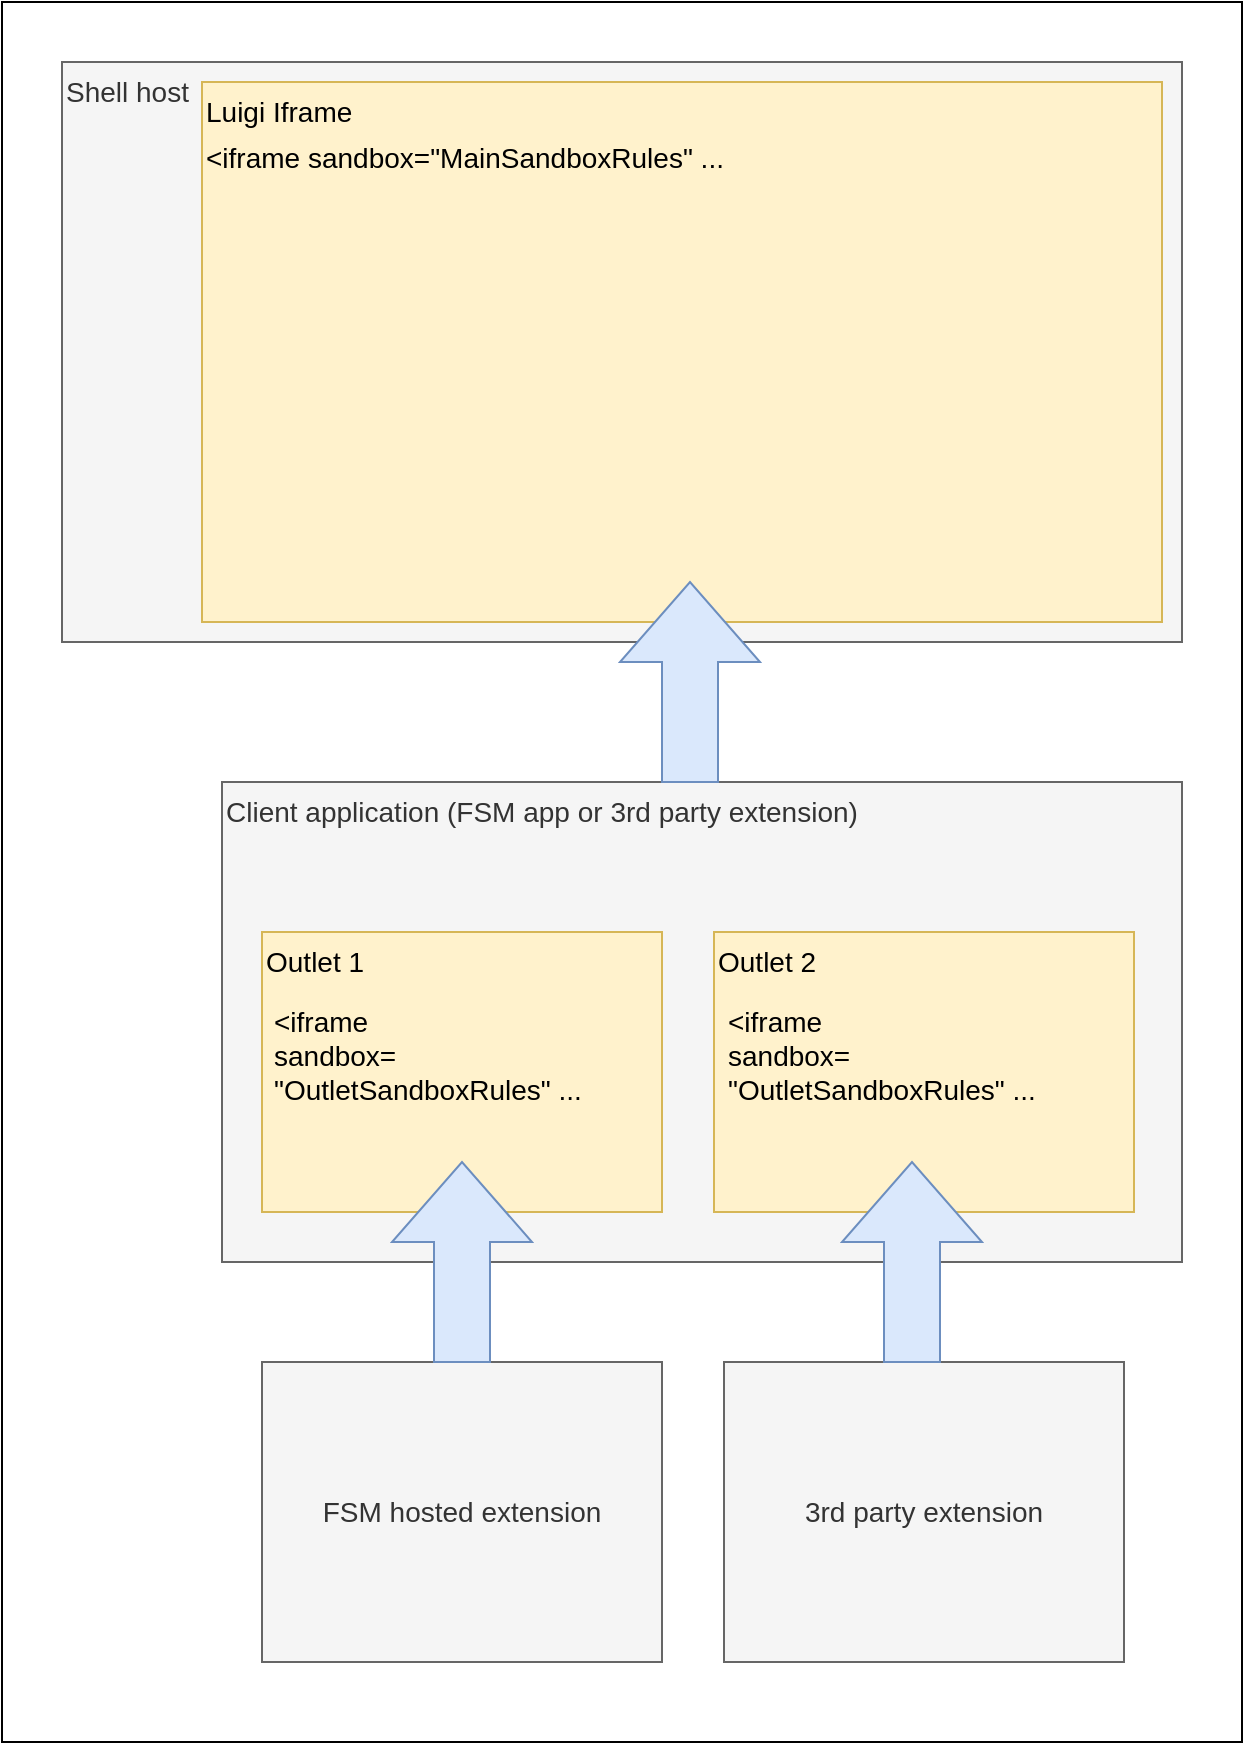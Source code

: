 <mxfile version="15.9.1" type="github">
  <diagram id="TylROgOIzyObJvoiJXDS" name="Page-1">
    <mxGraphModel dx="1202" dy="758" grid="1" gridSize="10" guides="1" tooltips="1" connect="1" arrows="1" fold="1" page="1" pageScale="1" pageWidth="827" pageHeight="1169" math="0" shadow="0">
      <root>
        <mxCell id="0" />
        <mxCell id="1" parent="0" />
        <mxCell id="FrTccziTOztPPVVLW6pE-21" value="" style="rounded=0;whiteSpace=wrap;html=1;fontSize=14;" vertex="1" parent="1">
          <mxGeometry x="10" y="10" width="620" height="870" as="geometry" />
        </mxCell>
        <mxCell id="FrTccziTOztPPVVLW6pE-3" value="&lt;div style=&quot;font-size: 14px;&quot;&gt;Shell host&lt;br style=&quot;font-size: 14px;&quot;&gt;&lt;/div&gt;" style="rounded=0;whiteSpace=wrap;html=1;align=left;verticalAlign=top;fillColor=#f5f5f5;strokeColor=#666666;fontColor=#333333;fontSize=14;" vertex="1" parent="1">
          <mxGeometry x="40" y="40" width="560" height="290" as="geometry" />
        </mxCell>
        <mxCell id="FrTccziTOztPPVVLW6pE-4" value="Luigi Iframe" style="rounded=0;whiteSpace=wrap;html=1;align=left;verticalAlign=top;fillColor=#fff2cc;strokeColor=#d6b656;fontSize=14;" vertex="1" parent="1">
          <mxGeometry x="110" y="50" width="480" height="270" as="geometry" />
        </mxCell>
        <mxCell id="FrTccziTOztPPVVLW6pE-6" value="Client application (FSM app or 3rd party extension)" style="rounded=0;whiteSpace=wrap;html=1;fillColor=#f5f5f5;fontColor=#333333;strokeColor=#666666;align=left;verticalAlign=top;fontSize=14;" vertex="1" parent="1">
          <mxGeometry x="120" y="400" width="480" height="240" as="geometry" />
        </mxCell>
        <mxCell id="FrTccziTOztPPVVLW6pE-7" value="Outlet 1" style="rounded=0;whiteSpace=wrap;html=1;verticalAlign=top;align=left;fillColor=#fff2cc;strokeColor=#d6b656;fontSize=14;" vertex="1" parent="1">
          <mxGeometry x="140" y="475" width="200" height="140" as="geometry" />
        </mxCell>
        <mxCell id="FrTccziTOztPPVVLW6pE-8" value="Outlet 2" style="rounded=0;whiteSpace=wrap;html=1;verticalAlign=top;align=left;fillColor=#fff2cc;strokeColor=#d6b656;fontSize=14;" vertex="1" parent="1">
          <mxGeometry x="366" y="475" width="210" height="140" as="geometry" />
        </mxCell>
        <mxCell id="FrTccziTOztPPVVLW6pE-10" value="" style="html=1;shadow=0;dashed=0;align=center;verticalAlign=middle;shape=mxgraph.arrows2.arrow;dy=0.6;dx=40;direction=north;notch=0;fillColor=#dae8fc;strokeColor=#6c8ebf;" vertex="1" parent="1">
          <mxGeometry x="319" y="300" width="70" height="100" as="geometry" />
        </mxCell>
        <mxCell id="FrTccziTOztPPVVLW6pE-12" value="FSM hosted extension" style="rounded=0;whiteSpace=wrap;html=1;fillColor=#f5f5f5;fontColor=#333333;strokeColor=#666666;fontSize=14;" vertex="1" parent="1">
          <mxGeometry x="140" y="690" width="200" height="150" as="geometry" />
        </mxCell>
        <mxCell id="FrTccziTOztPPVVLW6pE-13" value="3rd party extension" style="rounded=0;whiteSpace=wrap;html=1;fillColor=#f5f5f5;fontColor=#333333;strokeColor=#666666;fontSize=14;" vertex="1" parent="1">
          <mxGeometry x="371" y="690" width="200" height="150" as="geometry" />
        </mxCell>
        <mxCell id="FrTccziTOztPPVVLW6pE-15" value="" style="html=1;shadow=0;dashed=0;align=center;verticalAlign=middle;shape=mxgraph.arrows2.arrow;dy=0.6;dx=40;direction=north;notch=0;fillColor=#dae8fc;strokeColor=#6c8ebf;" vertex="1" parent="1">
          <mxGeometry x="205" y="590" width="70" height="100" as="geometry" />
        </mxCell>
        <mxCell id="FrTccziTOztPPVVLW6pE-16" value="" style="html=1;shadow=0;dashed=0;align=center;verticalAlign=middle;shape=mxgraph.arrows2.arrow;dy=0.6;dx=40;direction=north;notch=0;fillColor=#dae8fc;strokeColor=#6c8ebf;" vertex="1" parent="1">
          <mxGeometry x="430" y="590" width="70" height="100" as="geometry" />
        </mxCell>
        <mxCell id="FrTccziTOztPPVVLW6pE-17" value="&lt;div style=&quot;font-size: 14px;&quot;&gt;&amp;lt;iframe sandbox=&quot;MainSandboxRules&quot; ...&lt;br style=&quot;font-size: 14px;&quot;&gt;&lt;/div&gt;" style="text;html=1;resizable=0;autosize=1;align=left;verticalAlign=middle;points=[];fillColor=none;strokeColor=none;rounded=0;fontSize=14;" vertex="1" parent="1">
          <mxGeometry x="110" y="78" width="270" height="20" as="geometry" />
        </mxCell>
        <mxCell id="FrTccziTOztPPVVLW6pE-18" value="&lt;div style=&quot;font-size: 14px&quot;&gt;&amp;lt;iframe &lt;br&gt;&lt;/div&gt;&lt;div style=&quot;font-size: 14px&quot;&gt;sandbox=&lt;/div&gt;&lt;div style=&quot;font-size: 14px&quot;&gt;&quot;OutletSandboxRules&quot; ...&lt;br style=&quot;font-size: 14px&quot;&gt;&lt;/div&gt;" style="text;html=1;resizable=0;autosize=1;align=left;verticalAlign=top;points=[];fillColor=none;strokeColor=none;rounded=0;fontSize=14;" vertex="1" parent="1">
          <mxGeometry x="144" y="505" width="170" height="60" as="geometry" />
        </mxCell>
        <mxCell id="FrTccziTOztPPVVLW6pE-19" value="&lt;div style=&quot;font-size: 14px&quot;&gt;&amp;lt;iframe &lt;br&gt;&lt;/div&gt;&lt;div style=&quot;font-size: 14px&quot;&gt;sandbox=&lt;/div&gt;&lt;div style=&quot;font-size: 14px&quot;&gt;&quot;OutletSandboxRules&quot; ...&lt;br style=&quot;font-size: 14px&quot;&gt;&lt;/div&gt;" style="text;html=1;resizable=0;autosize=1;align=left;verticalAlign=top;points=[];fillColor=none;strokeColor=none;rounded=0;fontSize=14;" vertex="1" parent="1">
          <mxGeometry x="371" y="505" width="170" height="60" as="geometry" />
        </mxCell>
      </root>
    </mxGraphModel>
  </diagram>
</mxfile>
